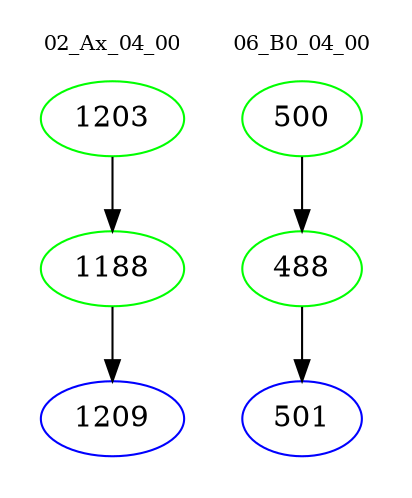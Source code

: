 digraph{
subgraph cluster_0 {
color = white
label = "02_Ax_04_00";
fontsize=10;
T0_1203 [label="1203", color="green"]
T0_1203 -> T0_1188 [color="black"]
T0_1188 [label="1188", color="green"]
T0_1188 -> T0_1209 [color="black"]
T0_1209 [label="1209", color="blue"]
}
subgraph cluster_1 {
color = white
label = "06_B0_04_00";
fontsize=10;
T1_500 [label="500", color="green"]
T1_500 -> T1_488 [color="black"]
T1_488 [label="488", color="green"]
T1_488 -> T1_501 [color="black"]
T1_501 [label="501", color="blue"]
}
}
